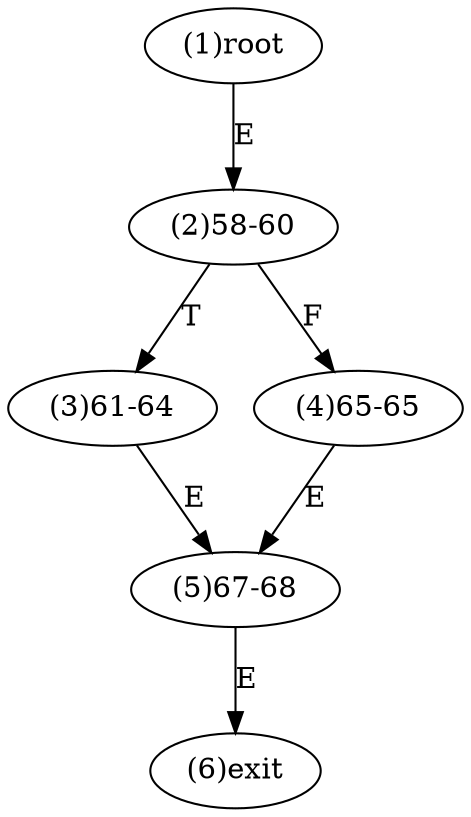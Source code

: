 digraph "" { 
1[ label="(1)root"];
2[ label="(2)58-60"];
3[ label="(3)61-64"];
4[ label="(4)65-65"];
5[ label="(5)67-68"];
6[ label="(6)exit"];
1->2[ label="E"];
2->4[ label="F"];
2->3[ label="T"];
3->5[ label="E"];
4->5[ label="E"];
5->6[ label="E"];
}